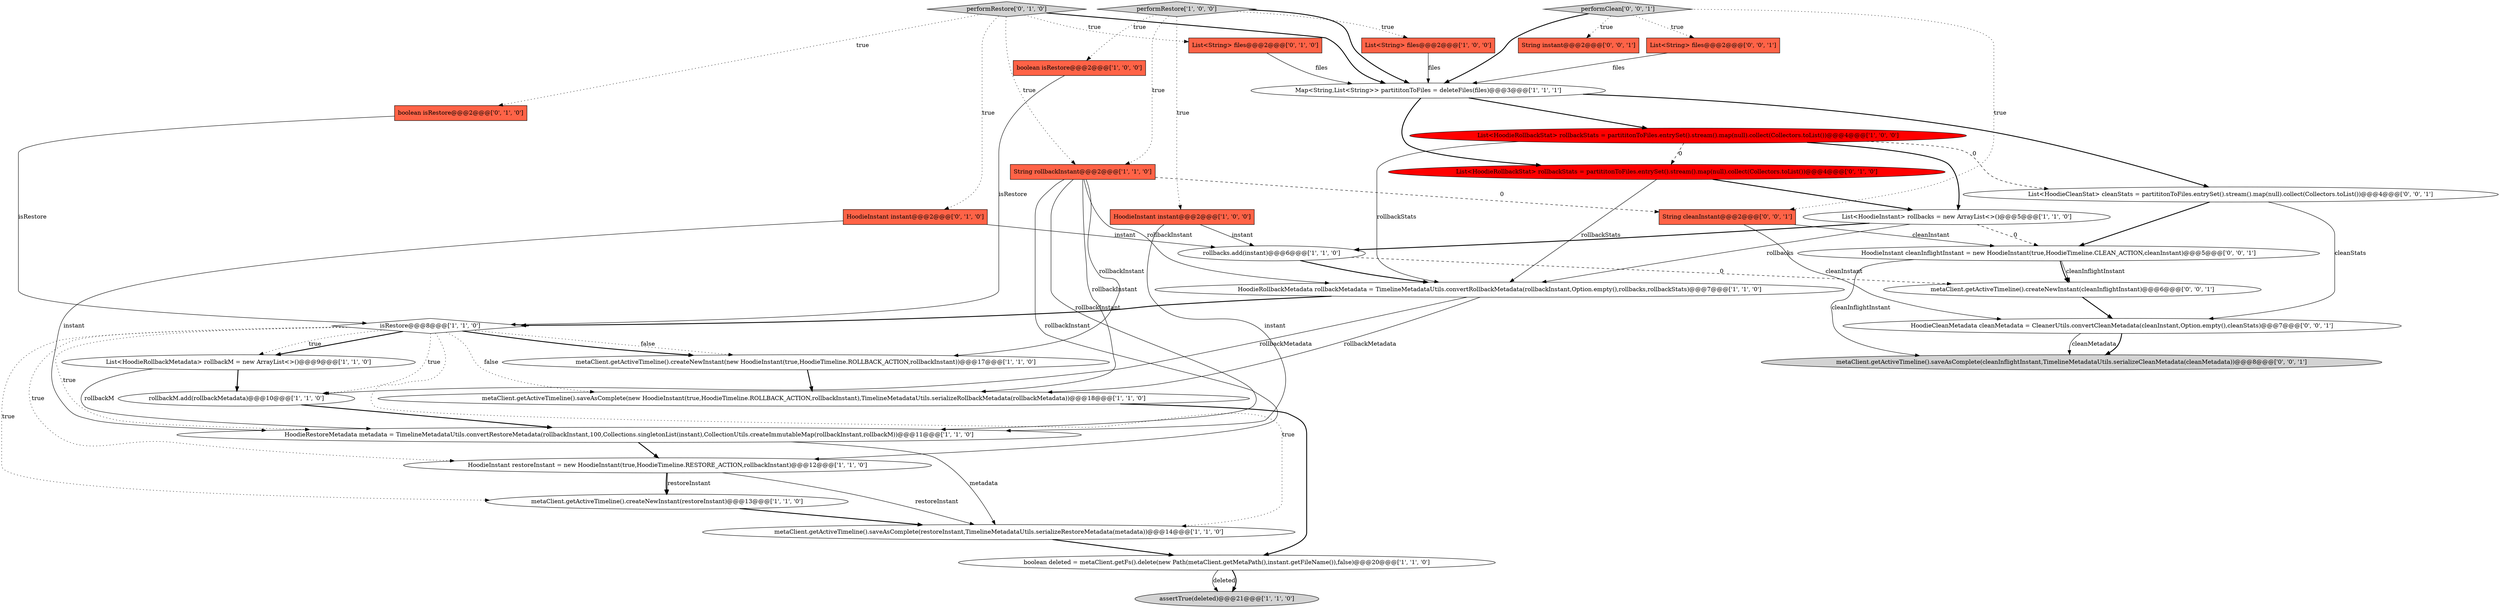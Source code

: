 digraph {
20 [style = filled, label = "String rollbackInstant@@@2@@@['1', '1', '0']", fillcolor = tomato, shape = box image = "AAA0AAABBB1BBB"];
18 [style = filled, label = "metaClient.getActiveTimeline().createNewInstant(restoreInstant)@@@13@@@['1', '1', '0']", fillcolor = white, shape = ellipse image = "AAA0AAABBB1BBB"];
7 [style = filled, label = "boolean deleted = metaClient.getFs().delete(new Path(metaClient.getMetaPath(),instant.getFileName()),false)@@@20@@@['1', '1', '0']", fillcolor = white, shape = ellipse image = "AAA0AAABBB1BBB"];
2 [style = filled, label = "metaClient.getActiveTimeline().saveAsComplete(restoreInstant,TimelineMetadataUtils.serializeRestoreMetadata(metadata))@@@14@@@['1', '1', '0']", fillcolor = white, shape = ellipse image = "AAA0AAABBB1BBB"];
27 [style = filled, label = "HoodieInstant cleanInflightInstant = new HoodieInstant(true,HoodieTimeline.CLEAN_ACTION,cleanInstant)@@@5@@@['0', '0', '1']", fillcolor = white, shape = ellipse image = "AAA0AAABBB3BBB"];
0 [style = filled, label = "List<String> files@@@2@@@['1', '0', '0']", fillcolor = tomato, shape = box image = "AAA0AAABBB1BBB"];
19 [style = filled, label = "assertTrue(deleted)@@@21@@@['1', '1', '0']", fillcolor = lightgray, shape = ellipse image = "AAA0AAABBB1BBB"];
32 [style = filled, label = "List<HoodieCleanStat> cleanStats = partititonToFiles.entrySet().stream().map(null).collect(Collectors.toList())@@@4@@@['0', '0', '1']", fillcolor = white, shape = ellipse image = "AAA0AAABBB3BBB"];
5 [style = filled, label = "rollbackM.add(rollbackMetadata)@@@10@@@['1', '1', '0']", fillcolor = white, shape = ellipse image = "AAA0AAABBB1BBB"];
4 [style = filled, label = "HoodieRollbackMetadata rollbackMetadata = TimelineMetadataUtils.convertRollbackMetadata(rollbackInstant,Option.empty(),rollbacks,rollbackStats)@@@7@@@['1', '1', '0']", fillcolor = white, shape = ellipse image = "AAA0AAABBB1BBB"];
21 [style = filled, label = "HoodieInstant instant@@@2@@@['0', '1', '0']", fillcolor = tomato, shape = box image = "AAA0AAABBB2BBB"];
30 [style = filled, label = "metaClient.getActiveTimeline().createNewInstant(cleanInflightInstant)@@@6@@@['0', '0', '1']", fillcolor = white, shape = ellipse image = "AAA0AAABBB3BBB"];
34 [style = filled, label = "HoodieCleanMetadata cleanMetadata = CleanerUtils.convertCleanMetadata(cleanInstant,Option.empty(),cleanStats)@@@7@@@['0', '0', '1']", fillcolor = white, shape = ellipse image = "AAA0AAABBB3BBB"];
8 [style = filled, label = "HoodieInstant instant@@@2@@@['1', '0', '0']", fillcolor = tomato, shape = box image = "AAA0AAABBB1BBB"];
12 [style = filled, label = "boolean isRestore@@@2@@@['1', '0', '0']", fillcolor = tomato, shape = box image = "AAA0AAABBB1BBB"];
25 [style = filled, label = "performRestore['0', '1', '0']", fillcolor = lightgray, shape = diamond image = "AAA0AAABBB2BBB"];
22 [style = filled, label = "boolean isRestore@@@2@@@['0', '1', '0']", fillcolor = tomato, shape = box image = "AAA0AAABBB2BBB"];
11 [style = filled, label = "List<HoodieRollbackStat> rollbackStats = partititonToFiles.entrySet().stream().map(null).collect(Collectors.toList())@@@4@@@['1', '0', '0']", fillcolor = red, shape = ellipse image = "AAA1AAABBB1BBB"];
1 [style = filled, label = "isRestore@@@8@@@['1', '1', '0']", fillcolor = white, shape = diamond image = "AAA0AAABBB1BBB"];
3 [style = filled, label = "rollbacks.add(instant)@@@6@@@['1', '1', '0']", fillcolor = white, shape = ellipse image = "AAA0AAABBB1BBB"];
33 [style = filled, label = "performClean['0', '0', '1']", fillcolor = lightgray, shape = diamond image = "AAA0AAABBB3BBB"];
14 [style = filled, label = "performRestore['1', '0', '0']", fillcolor = lightgray, shape = diamond image = "AAA0AAABBB1BBB"];
17 [style = filled, label = "metaClient.getActiveTimeline().saveAsComplete(new HoodieInstant(true,HoodieTimeline.ROLLBACK_ACTION,rollbackInstant),TimelineMetadataUtils.serializeRollbackMetadata(rollbackMetadata))@@@18@@@['1', '1', '0']", fillcolor = white, shape = ellipse image = "AAA0AAABBB1BBB"];
29 [style = filled, label = "List<String> files@@@2@@@['0', '0', '1']", fillcolor = tomato, shape = box image = "AAA0AAABBB3BBB"];
9 [style = filled, label = "HoodieRestoreMetadata metadata = TimelineMetadataUtils.convertRestoreMetadata(rollbackInstant,100,Collections.singletonList(instant),CollectionUtils.createImmutableMap(rollbackInstant,rollbackM))@@@11@@@['1', '1', '0']", fillcolor = white, shape = ellipse image = "AAA0AAABBB1BBB"];
10 [style = filled, label = "metaClient.getActiveTimeline().createNewInstant(new HoodieInstant(true,HoodieTimeline.ROLLBACK_ACTION,rollbackInstant))@@@17@@@['1', '1', '0']", fillcolor = white, shape = ellipse image = "AAA0AAABBB1BBB"];
23 [style = filled, label = "List<String> files@@@2@@@['0', '1', '0']", fillcolor = tomato, shape = box image = "AAA0AAABBB2BBB"];
15 [style = filled, label = "List<HoodieRollbackMetadata> rollbackM = new ArrayList<>()@@@9@@@['1', '1', '0']", fillcolor = white, shape = ellipse image = "AAA0AAABBB1BBB"];
26 [style = filled, label = "metaClient.getActiveTimeline().saveAsComplete(cleanInflightInstant,TimelineMetadataUtils.serializeCleanMetadata(cleanMetadata))@@@8@@@['0', '0', '1']", fillcolor = lightgray, shape = ellipse image = "AAA0AAABBB3BBB"];
16 [style = filled, label = "HoodieInstant restoreInstant = new HoodieInstant(true,HoodieTimeline.RESTORE_ACTION,rollbackInstant)@@@12@@@['1', '1', '0']", fillcolor = white, shape = ellipse image = "AAA0AAABBB1BBB"];
6 [style = filled, label = "Map<String,List<String>> partititonToFiles = deleteFiles(files)@@@3@@@['1', '1', '1']", fillcolor = white, shape = ellipse image = "AAA0AAABBB1BBB"];
24 [style = filled, label = "List<HoodieRollbackStat> rollbackStats = partititonToFiles.entrySet().stream().map(null).collect(Collectors.toList())@@@4@@@['0', '1', '0']", fillcolor = red, shape = ellipse image = "AAA1AAABBB2BBB"];
13 [style = filled, label = "List<HoodieInstant> rollbacks = new ArrayList<>()@@@5@@@['1', '1', '0']", fillcolor = white, shape = ellipse image = "AAA0AAABBB1BBB"];
31 [style = filled, label = "String cleanInstant@@@2@@@['0', '0', '1']", fillcolor = tomato, shape = box image = "AAA0AAABBB3BBB"];
28 [style = filled, label = "String instant@@@2@@@['0', '0', '1']", fillcolor = tomato, shape = box image = "AAA0AAABBB3BBB"];
4->5 [style = solid, label="rollbackMetadata"];
6->32 [style = bold, label=""];
11->32 [style = dashed, label="0"];
3->30 [style = dashed, label="0"];
16->18 [style = bold, label=""];
14->12 [style = dotted, label="true"];
5->9 [style = bold, label=""];
1->17 [style = dotted, label="false"];
14->0 [style = dotted, label="true"];
1->15 [style = bold, label=""];
27->30 [style = bold, label=""];
8->9 [style = solid, label="instant"];
33->6 [style = bold, label=""];
8->3 [style = solid, label="instant"];
33->28 [style = dotted, label="true"];
20->31 [style = dashed, label="0"];
20->10 [style = solid, label="rollbackInstant"];
32->27 [style = bold, label=""];
6->24 [style = bold, label=""];
11->4 [style = solid, label="rollbackStats"];
29->6 [style = solid, label="files"];
10->17 [style = bold, label=""];
30->34 [style = bold, label=""];
7->19 [style = solid, label="deleted"];
18->2 [style = bold, label=""];
34->26 [style = solid, label="cleanMetadata"];
25->6 [style = bold, label=""];
3->4 [style = bold, label=""];
16->18 [style = solid, label="restoreInstant"];
20->4 [style = solid, label="rollbackInstant"];
21->3 [style = solid, label="instant"];
16->2 [style = solid, label="restoreInstant"];
32->34 [style = solid, label="cleanStats"];
13->4 [style = solid, label="rollbacks"];
15->5 [style = bold, label=""];
9->16 [style = bold, label=""];
1->18 [style = dotted, label="true"];
17->7 [style = bold, label=""];
14->20 [style = dotted, label="true"];
31->27 [style = solid, label="cleanInstant"];
1->10 [style = dotted, label="false"];
22->1 [style = solid, label="isRestore"];
15->9 [style = solid, label="rollbackM"];
13->27 [style = dashed, label="0"];
0->6 [style = solid, label="files"];
13->3 [style = bold, label=""];
34->26 [style = bold, label=""];
23->6 [style = solid, label="files"];
1->15 [style = dotted, label="true"];
12->1 [style = solid, label="isRestore"];
6->11 [style = bold, label=""];
11->13 [style = bold, label=""];
1->9 [style = dotted, label="true"];
25->20 [style = dotted, label="true"];
11->24 [style = dashed, label="0"];
14->8 [style = dotted, label="true"];
25->22 [style = dotted, label="true"];
33->29 [style = dotted, label="true"];
24->4 [style = solid, label="rollbackStats"];
20->9 [style = solid, label="rollbackInstant"];
20->17 [style = solid, label="rollbackInstant"];
21->9 [style = solid, label="instant"];
27->26 [style = solid, label="cleanInflightInstant"];
4->1 [style = bold, label=""];
1->16 [style = dotted, label="true"];
31->34 [style = solid, label="cleanInstant"];
25->23 [style = dotted, label="true"];
2->7 [style = bold, label=""];
1->2 [style = dotted, label="true"];
1->10 [style = bold, label=""];
27->30 [style = solid, label="cleanInflightInstant"];
7->19 [style = bold, label=""];
14->6 [style = bold, label=""];
1->5 [style = dotted, label="true"];
9->2 [style = solid, label="metadata"];
4->17 [style = solid, label="rollbackMetadata"];
25->21 [style = dotted, label="true"];
24->13 [style = bold, label=""];
20->16 [style = solid, label="rollbackInstant"];
33->31 [style = dotted, label="true"];
}
